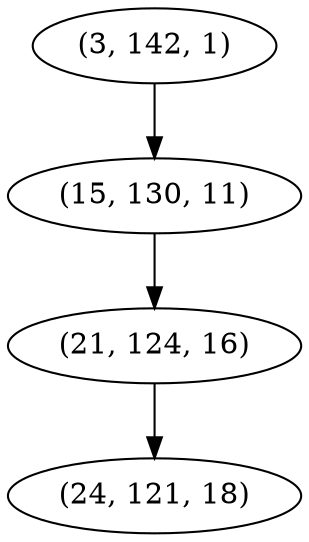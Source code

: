 digraph tree {
    "(3, 142, 1)";
    "(15, 130, 11)";
    "(21, 124, 16)";
    "(24, 121, 18)";
    "(3, 142, 1)" -> "(15, 130, 11)";
    "(15, 130, 11)" -> "(21, 124, 16)";
    "(21, 124, 16)" -> "(24, 121, 18)";
}
